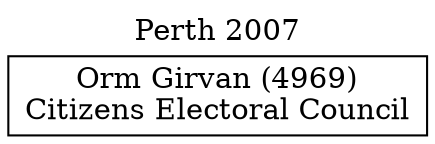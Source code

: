 // House preference flow
digraph "Orm Girvan (4969)_Perth_2007" {
	graph [label="Perth 2007" labelloc=t mclimit=10]
	node [shape=box]
	"Orm Girvan (4969)" [label="Orm Girvan (4969)
Citizens Electoral Council"]
}
